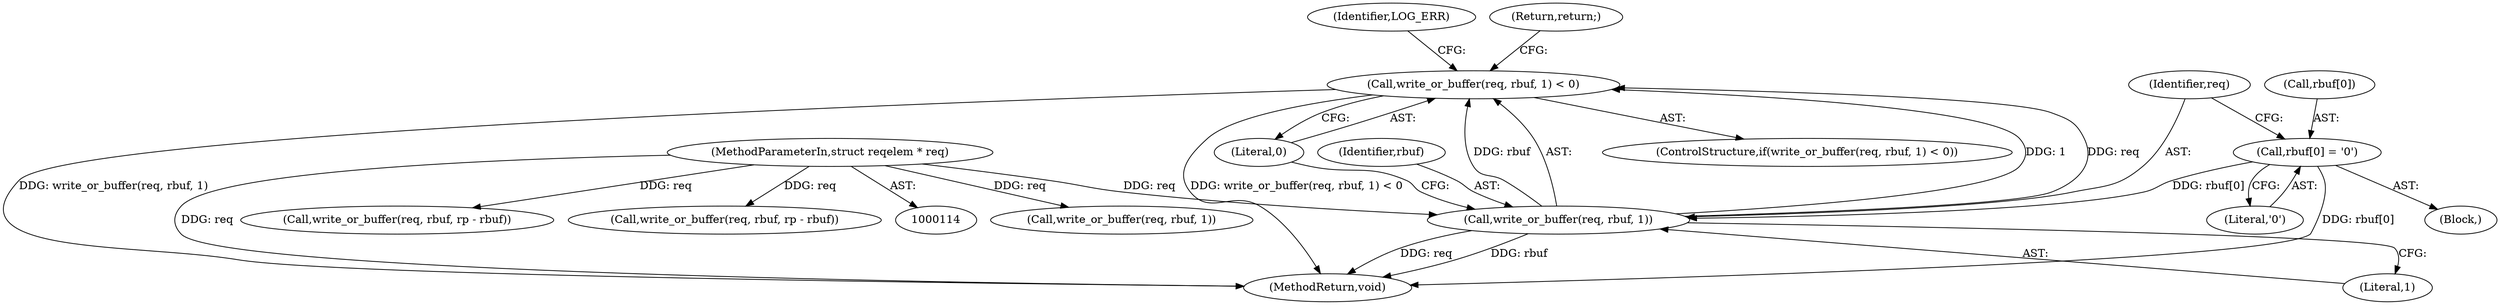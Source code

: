 digraph "0_miniupnp_b238cade9a173c6f751a34acf8ccff838a62aa47@API" {
"1001093" [label="(Call,write_or_buffer(req, rbuf, 1) < 0)"];
"1001094" [label="(Call,write_or_buffer(req, rbuf, 1))"];
"1000115" [label="(MethodParameterIn,struct reqelem * req)"];
"1001087" [label="(Call,rbuf[0] = '\0')"];
"1001098" [label="(Literal,0)"];
"1001063" [label="(Call,write_or_buffer(req, rbuf, 1))"];
"1001144" [label="(MethodReturn,void)"];
"1000257" [label="(Block,)"];
"1001088" [label="(Call,rbuf[0])"];
"1001095" [label="(Identifier,req)"];
"1001087" [label="(Call,rbuf[0] = '\0')"];
"1000674" [label="(Call,write_or_buffer(req, rbuf, rp - rbuf))"];
"1001092" [label="(ControlStructure,if(write_or_buffer(req, rbuf, 1) < 0))"];
"1001093" [label="(Call,write_or_buffer(req, rbuf, 1) < 0)"];
"1001096" [label="(Identifier,rbuf)"];
"1000115" [label="(MethodParameterIn,struct reqelem * req)"];
"1000283" [label="(Call,write_or_buffer(req, rbuf, rp - rbuf))"];
"1001094" [label="(Call,write_or_buffer(req, rbuf, 1))"];
"1001091" [label="(Literal,'\0')"];
"1001101" [label="(Identifier,LOG_ERR)"];
"1001107" [label="(Return,return;)"];
"1001097" [label="(Literal,1)"];
"1001093" -> "1001092"  [label="AST: "];
"1001093" -> "1001098"  [label="CFG: "];
"1001094" -> "1001093"  [label="AST: "];
"1001098" -> "1001093"  [label="AST: "];
"1001101" -> "1001093"  [label="CFG: "];
"1001107" -> "1001093"  [label="CFG: "];
"1001093" -> "1001144"  [label="DDG: write_or_buffer(req, rbuf, 1)"];
"1001093" -> "1001144"  [label="DDG: write_or_buffer(req, rbuf, 1) < 0"];
"1001094" -> "1001093"  [label="DDG: req"];
"1001094" -> "1001093"  [label="DDG: rbuf"];
"1001094" -> "1001093"  [label="DDG: 1"];
"1001094" -> "1001097"  [label="CFG: "];
"1001095" -> "1001094"  [label="AST: "];
"1001096" -> "1001094"  [label="AST: "];
"1001097" -> "1001094"  [label="AST: "];
"1001098" -> "1001094"  [label="CFG: "];
"1001094" -> "1001144"  [label="DDG: rbuf"];
"1001094" -> "1001144"  [label="DDG: req"];
"1000115" -> "1001094"  [label="DDG: req"];
"1001087" -> "1001094"  [label="DDG: rbuf[0]"];
"1000115" -> "1000114"  [label="AST: "];
"1000115" -> "1001144"  [label="DDG: req"];
"1000115" -> "1000283"  [label="DDG: req"];
"1000115" -> "1000674"  [label="DDG: req"];
"1000115" -> "1001063"  [label="DDG: req"];
"1001087" -> "1000257"  [label="AST: "];
"1001087" -> "1001091"  [label="CFG: "];
"1001088" -> "1001087"  [label="AST: "];
"1001091" -> "1001087"  [label="AST: "];
"1001095" -> "1001087"  [label="CFG: "];
"1001087" -> "1001144"  [label="DDG: rbuf[0]"];
}

